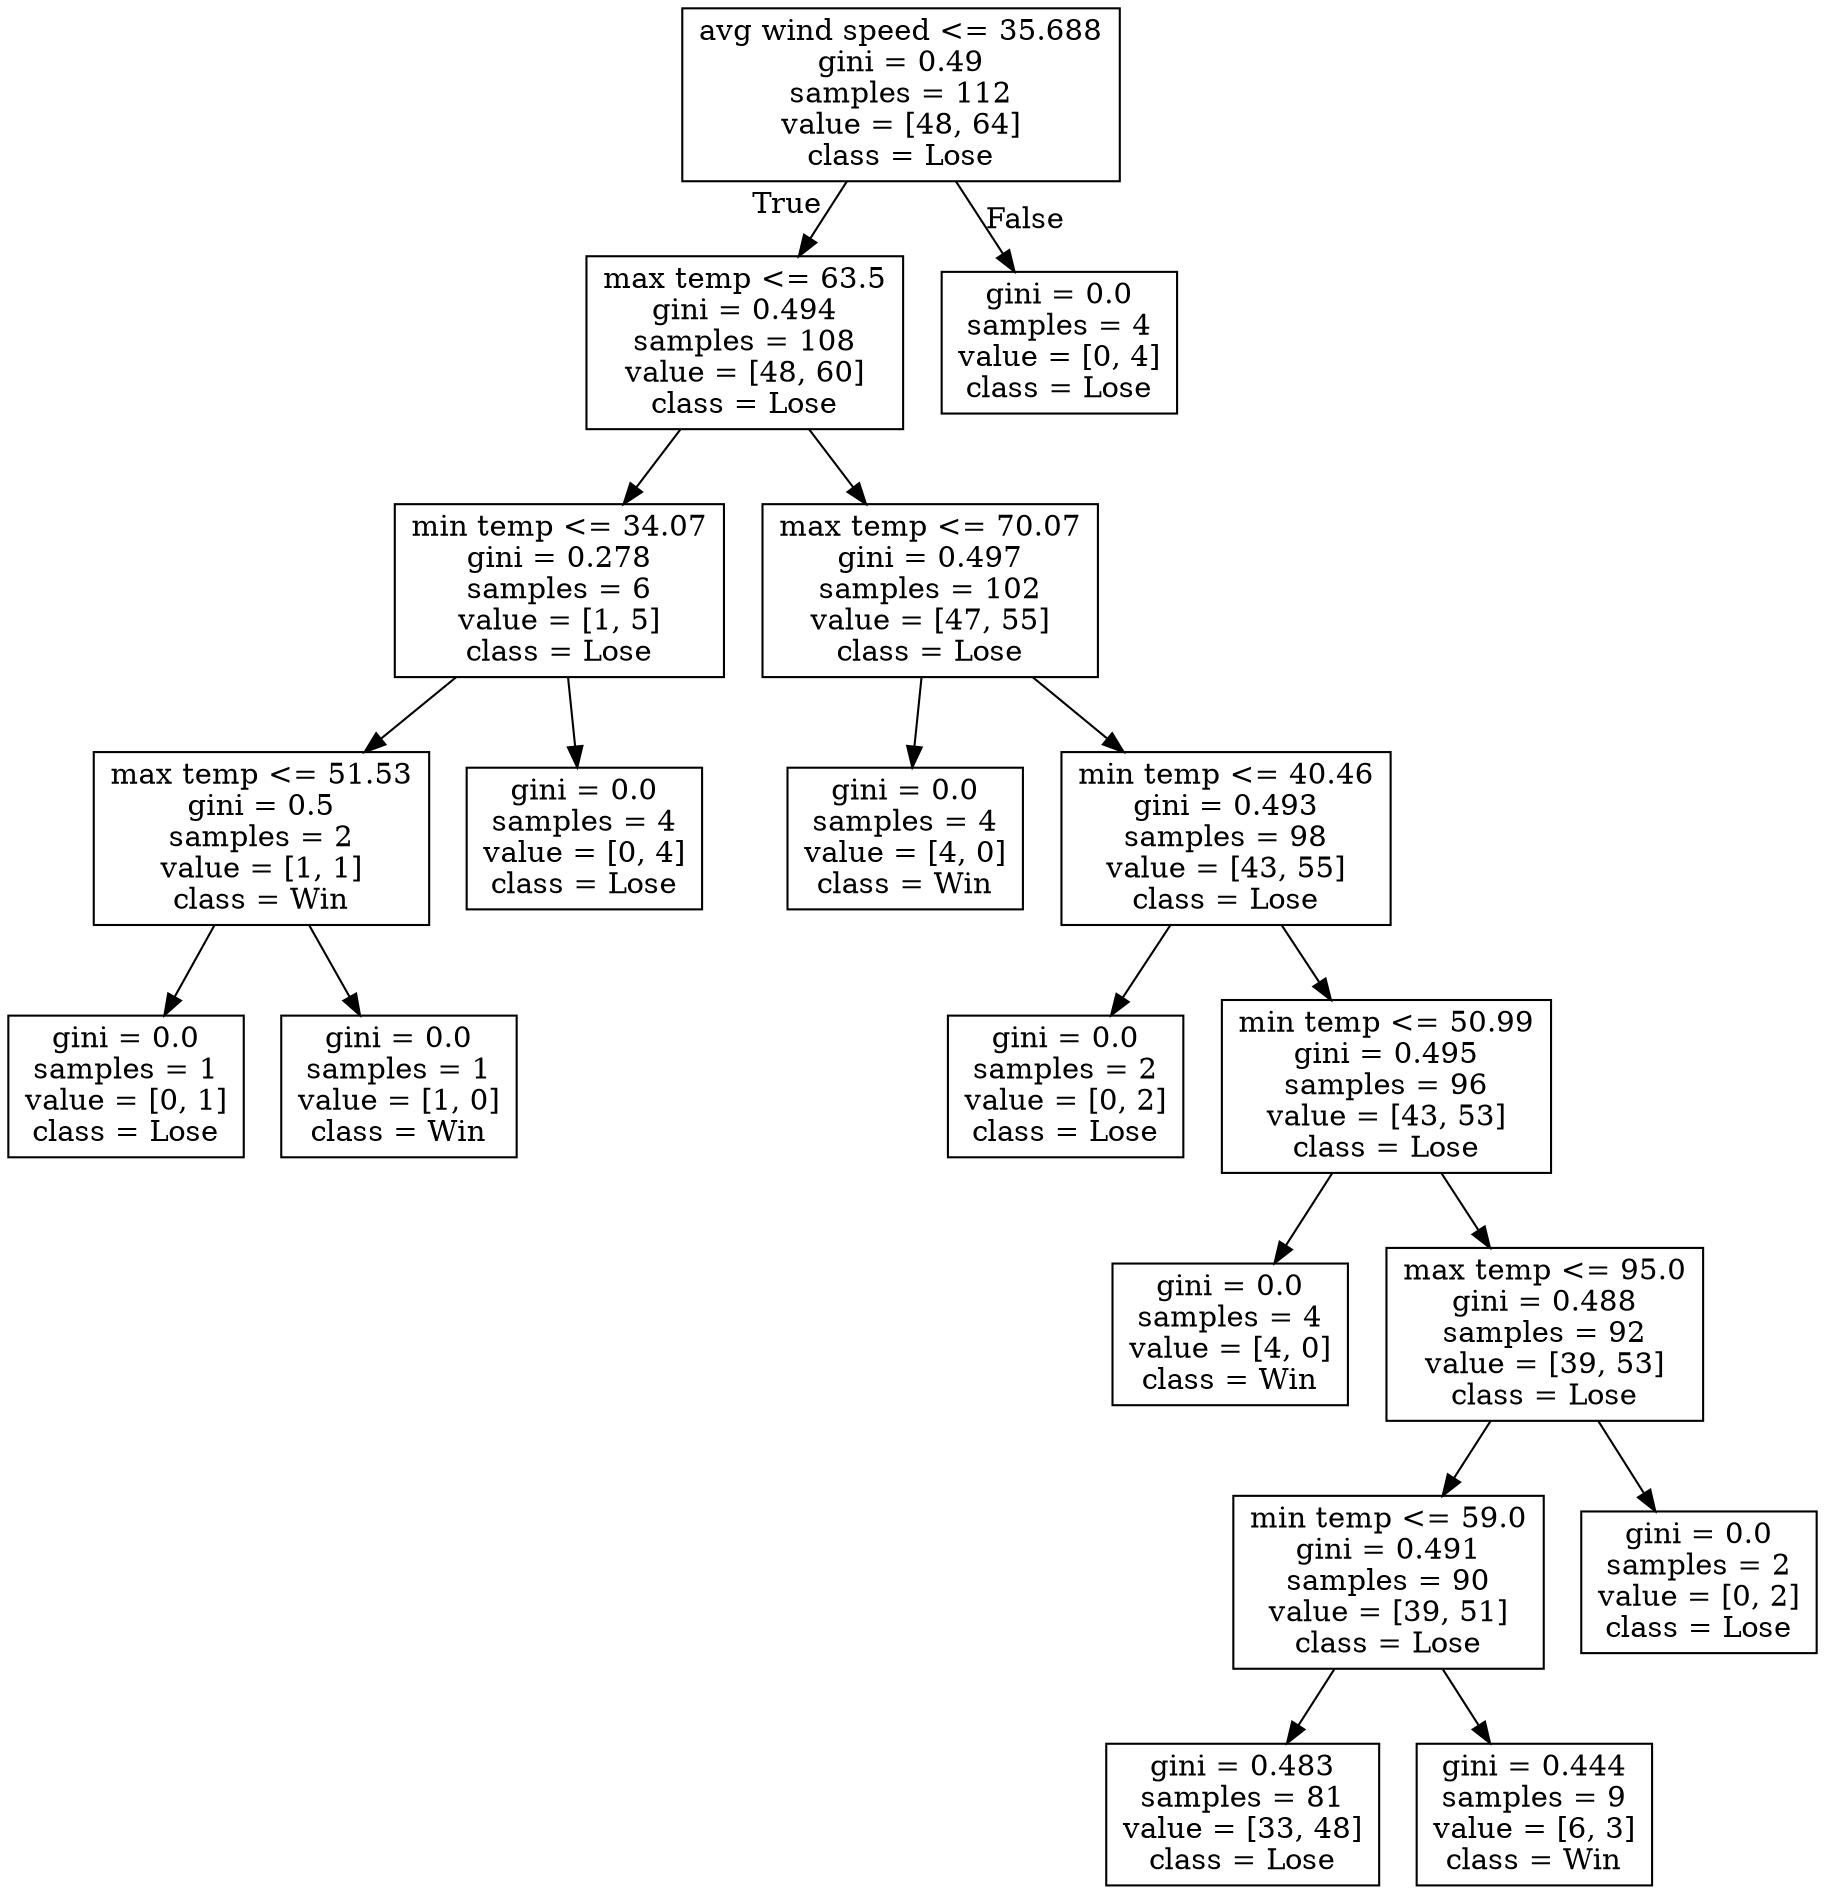 digraph Tree {
node [shape=box] ;
0 [label="avg wind speed <= 35.688\ngini = 0.49\nsamples = 112\nvalue = [48, 64]\nclass = Lose"] ;
1 [label="max temp <= 63.5\ngini = 0.494\nsamples = 108\nvalue = [48, 60]\nclass = Lose"] ;
0 -> 1 [labeldistance=2.5, labelangle=45, headlabel="True"] ;
2 [label="min temp <= 34.07\ngini = 0.278\nsamples = 6\nvalue = [1, 5]\nclass = Lose"] ;
1 -> 2 ;
3 [label="max temp <= 51.53\ngini = 0.5\nsamples = 2\nvalue = [1, 1]\nclass = Win"] ;
2 -> 3 ;
4 [label="gini = 0.0\nsamples = 1\nvalue = [0, 1]\nclass = Lose"] ;
3 -> 4 ;
5 [label="gini = 0.0\nsamples = 1\nvalue = [1, 0]\nclass = Win"] ;
3 -> 5 ;
6 [label="gini = 0.0\nsamples = 4\nvalue = [0, 4]\nclass = Lose"] ;
2 -> 6 ;
7 [label="max temp <= 70.07\ngini = 0.497\nsamples = 102\nvalue = [47, 55]\nclass = Lose"] ;
1 -> 7 ;
8 [label="gini = 0.0\nsamples = 4\nvalue = [4, 0]\nclass = Win"] ;
7 -> 8 ;
9 [label="min temp <= 40.46\ngini = 0.493\nsamples = 98\nvalue = [43, 55]\nclass = Lose"] ;
7 -> 9 ;
10 [label="gini = 0.0\nsamples = 2\nvalue = [0, 2]\nclass = Lose"] ;
9 -> 10 ;
11 [label="min temp <= 50.99\ngini = 0.495\nsamples = 96\nvalue = [43, 53]\nclass = Lose"] ;
9 -> 11 ;
12 [label="gini = 0.0\nsamples = 4\nvalue = [4, 0]\nclass = Win"] ;
11 -> 12 ;
13 [label="max temp <= 95.0\ngini = 0.488\nsamples = 92\nvalue = [39, 53]\nclass = Lose"] ;
11 -> 13 ;
14 [label="min temp <= 59.0\ngini = 0.491\nsamples = 90\nvalue = [39, 51]\nclass = Lose"] ;
13 -> 14 ;
15 [label="gini = 0.483\nsamples = 81\nvalue = [33, 48]\nclass = Lose"] ;
14 -> 15 ;
16 [label="gini = 0.444\nsamples = 9\nvalue = [6, 3]\nclass = Win"] ;
14 -> 16 ;
17 [label="gini = 0.0\nsamples = 2\nvalue = [0, 2]\nclass = Lose"] ;
13 -> 17 ;
18 [label="gini = 0.0\nsamples = 4\nvalue = [0, 4]\nclass = Lose"] ;
0 -> 18 [labeldistance=2.5, labelangle=-45, headlabel="False"] ;
}